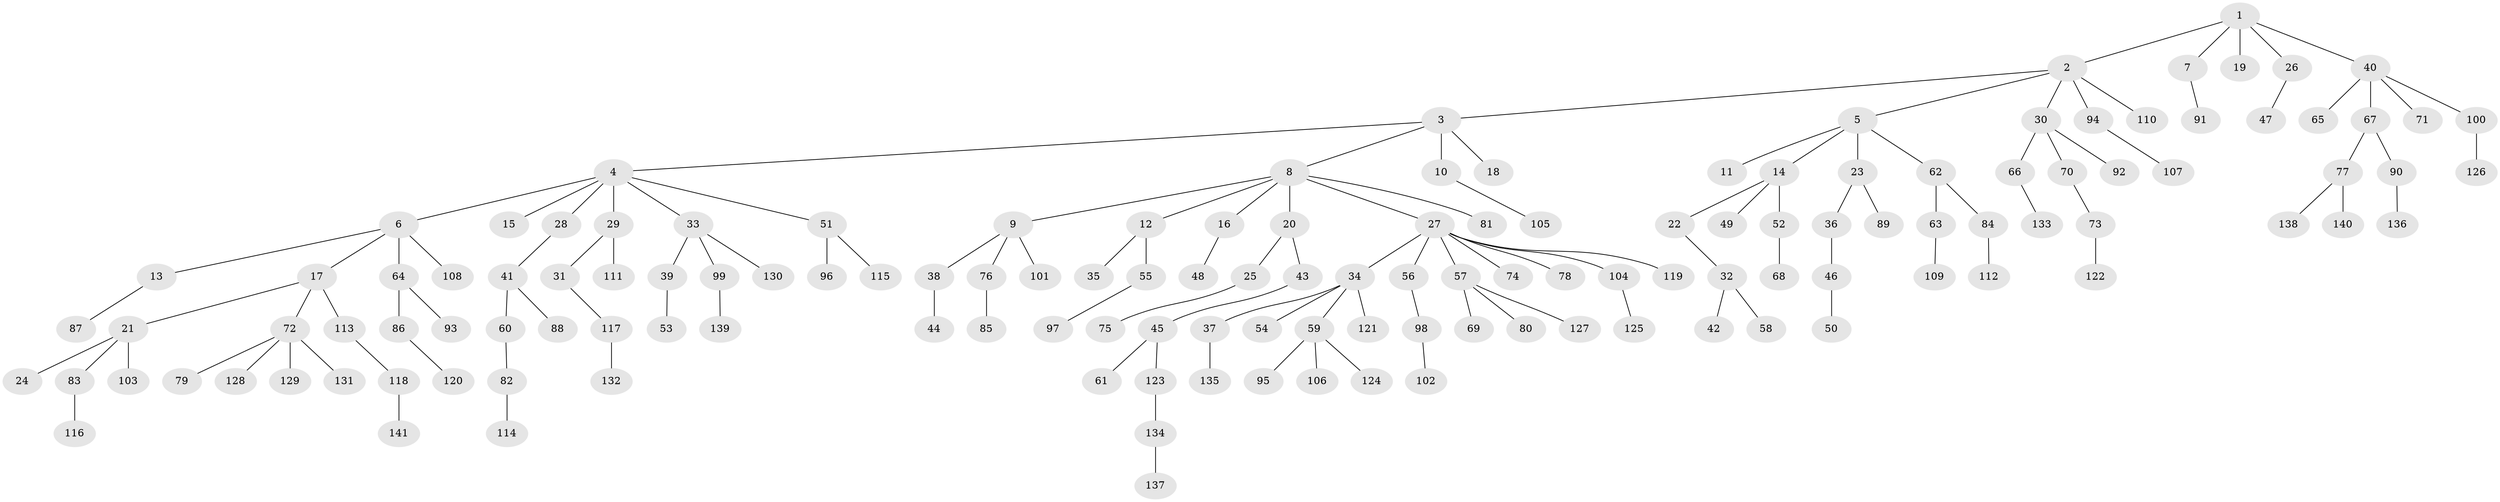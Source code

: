 // coarse degree distribution, {5: 0.041237113402061855, 10: 0.010309278350515464, 6: 0.020618556701030927, 8: 0.010309278350515464, 4: 0.05154639175257732, 1: 0.6082474226804123, 3: 0.08247422680412371, 2: 0.16494845360824742, 7: 0.010309278350515464}
// Generated by graph-tools (version 1.1) at 2025/24/03/03/25 07:24:06]
// undirected, 141 vertices, 140 edges
graph export_dot {
graph [start="1"]
  node [color=gray90,style=filled];
  1;
  2;
  3;
  4;
  5;
  6;
  7;
  8;
  9;
  10;
  11;
  12;
  13;
  14;
  15;
  16;
  17;
  18;
  19;
  20;
  21;
  22;
  23;
  24;
  25;
  26;
  27;
  28;
  29;
  30;
  31;
  32;
  33;
  34;
  35;
  36;
  37;
  38;
  39;
  40;
  41;
  42;
  43;
  44;
  45;
  46;
  47;
  48;
  49;
  50;
  51;
  52;
  53;
  54;
  55;
  56;
  57;
  58;
  59;
  60;
  61;
  62;
  63;
  64;
  65;
  66;
  67;
  68;
  69;
  70;
  71;
  72;
  73;
  74;
  75;
  76;
  77;
  78;
  79;
  80;
  81;
  82;
  83;
  84;
  85;
  86;
  87;
  88;
  89;
  90;
  91;
  92;
  93;
  94;
  95;
  96;
  97;
  98;
  99;
  100;
  101;
  102;
  103;
  104;
  105;
  106;
  107;
  108;
  109;
  110;
  111;
  112;
  113;
  114;
  115;
  116;
  117;
  118;
  119;
  120;
  121;
  122;
  123;
  124;
  125;
  126;
  127;
  128;
  129;
  130;
  131;
  132;
  133;
  134;
  135;
  136;
  137;
  138;
  139;
  140;
  141;
  1 -- 2;
  1 -- 7;
  1 -- 19;
  1 -- 26;
  1 -- 40;
  2 -- 3;
  2 -- 5;
  2 -- 30;
  2 -- 94;
  2 -- 110;
  3 -- 4;
  3 -- 8;
  3 -- 10;
  3 -- 18;
  4 -- 6;
  4 -- 15;
  4 -- 28;
  4 -- 29;
  4 -- 33;
  4 -- 51;
  5 -- 11;
  5 -- 14;
  5 -- 23;
  5 -- 62;
  6 -- 13;
  6 -- 17;
  6 -- 64;
  6 -- 108;
  7 -- 91;
  8 -- 9;
  8 -- 12;
  8 -- 16;
  8 -- 20;
  8 -- 27;
  8 -- 81;
  9 -- 38;
  9 -- 76;
  9 -- 101;
  10 -- 105;
  12 -- 35;
  12 -- 55;
  13 -- 87;
  14 -- 22;
  14 -- 49;
  14 -- 52;
  16 -- 48;
  17 -- 21;
  17 -- 72;
  17 -- 113;
  20 -- 25;
  20 -- 43;
  21 -- 24;
  21 -- 83;
  21 -- 103;
  22 -- 32;
  23 -- 36;
  23 -- 89;
  25 -- 75;
  26 -- 47;
  27 -- 34;
  27 -- 56;
  27 -- 57;
  27 -- 74;
  27 -- 78;
  27 -- 104;
  27 -- 119;
  28 -- 41;
  29 -- 31;
  29 -- 111;
  30 -- 66;
  30 -- 70;
  30 -- 92;
  31 -- 117;
  32 -- 42;
  32 -- 58;
  33 -- 39;
  33 -- 99;
  33 -- 130;
  34 -- 37;
  34 -- 54;
  34 -- 59;
  34 -- 121;
  36 -- 46;
  37 -- 135;
  38 -- 44;
  39 -- 53;
  40 -- 65;
  40 -- 67;
  40 -- 71;
  40 -- 100;
  41 -- 60;
  41 -- 88;
  43 -- 45;
  45 -- 61;
  45 -- 123;
  46 -- 50;
  51 -- 96;
  51 -- 115;
  52 -- 68;
  55 -- 97;
  56 -- 98;
  57 -- 69;
  57 -- 80;
  57 -- 127;
  59 -- 95;
  59 -- 106;
  59 -- 124;
  60 -- 82;
  62 -- 63;
  62 -- 84;
  63 -- 109;
  64 -- 86;
  64 -- 93;
  66 -- 133;
  67 -- 77;
  67 -- 90;
  70 -- 73;
  72 -- 79;
  72 -- 128;
  72 -- 129;
  72 -- 131;
  73 -- 122;
  76 -- 85;
  77 -- 138;
  77 -- 140;
  82 -- 114;
  83 -- 116;
  84 -- 112;
  86 -- 120;
  90 -- 136;
  94 -- 107;
  98 -- 102;
  99 -- 139;
  100 -- 126;
  104 -- 125;
  113 -- 118;
  117 -- 132;
  118 -- 141;
  123 -- 134;
  134 -- 137;
}
